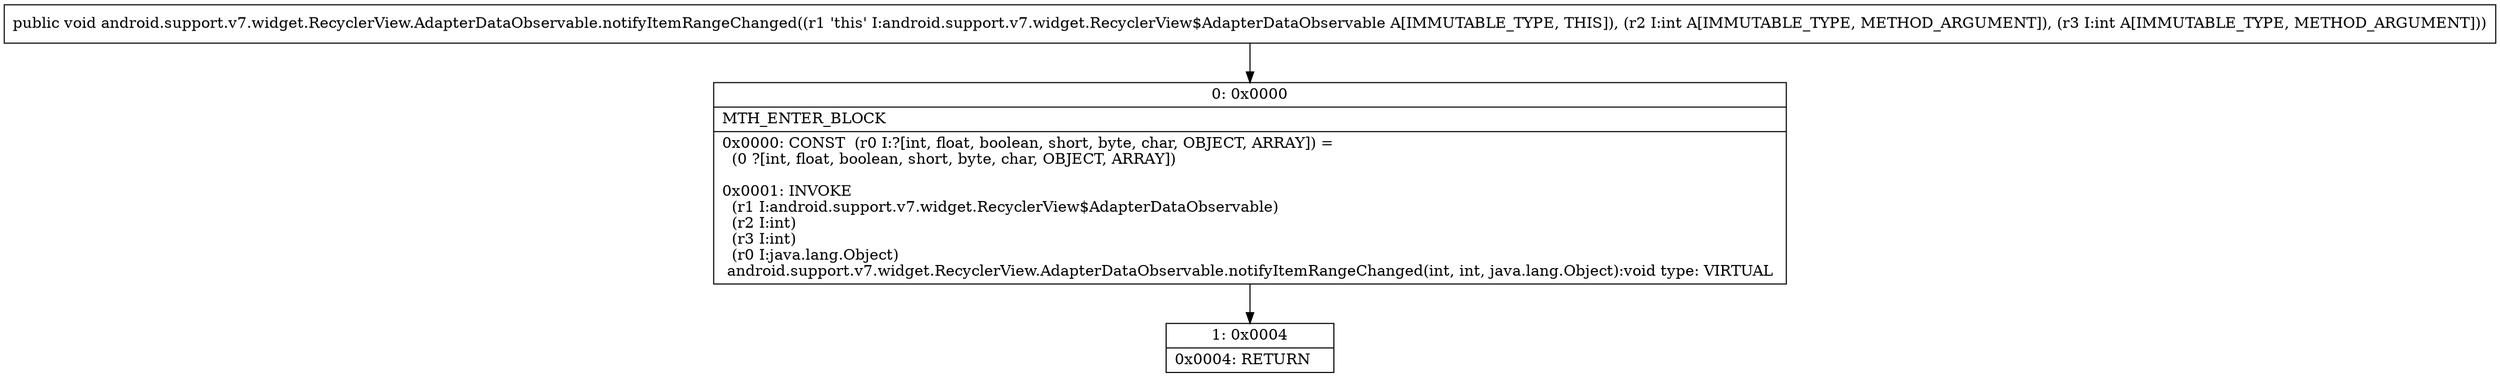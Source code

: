 digraph "CFG forandroid.support.v7.widget.RecyclerView.AdapterDataObservable.notifyItemRangeChanged(II)V" {
Node_0 [shape=record,label="{0\:\ 0x0000|MTH_ENTER_BLOCK\l|0x0000: CONST  (r0 I:?[int, float, boolean, short, byte, char, OBJECT, ARRAY]) = \l  (0 ?[int, float, boolean, short, byte, char, OBJECT, ARRAY])\l \l0x0001: INVOKE  \l  (r1 I:android.support.v7.widget.RecyclerView$AdapterDataObservable)\l  (r2 I:int)\l  (r3 I:int)\l  (r0 I:java.lang.Object)\l android.support.v7.widget.RecyclerView.AdapterDataObservable.notifyItemRangeChanged(int, int, java.lang.Object):void type: VIRTUAL \l}"];
Node_1 [shape=record,label="{1\:\ 0x0004|0x0004: RETURN   \l}"];
MethodNode[shape=record,label="{public void android.support.v7.widget.RecyclerView.AdapterDataObservable.notifyItemRangeChanged((r1 'this' I:android.support.v7.widget.RecyclerView$AdapterDataObservable A[IMMUTABLE_TYPE, THIS]), (r2 I:int A[IMMUTABLE_TYPE, METHOD_ARGUMENT]), (r3 I:int A[IMMUTABLE_TYPE, METHOD_ARGUMENT])) }"];
MethodNode -> Node_0;
Node_0 -> Node_1;
}


